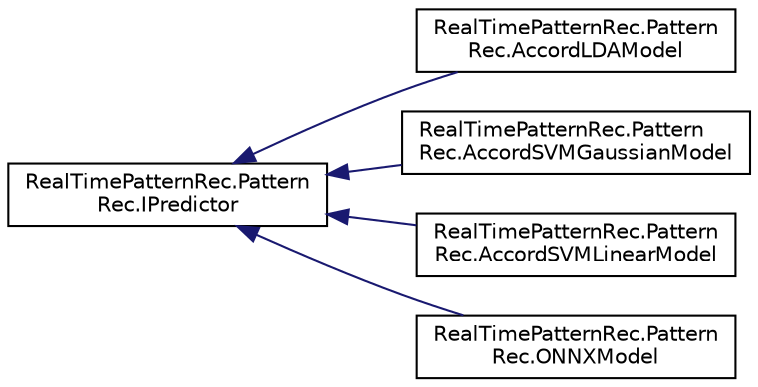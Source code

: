 digraph "Graphical Class Hierarchy"
{
 // LATEX_PDF_SIZE
  edge [fontname="Helvetica",fontsize="10",labelfontname="Helvetica",labelfontsize="10"];
  node [fontname="Helvetica",fontsize="10",shape=record];
  rankdir="LR";
  Node0 [label="RealTimePatternRec.Pattern\lRec.IPredictor",height=0.2,width=0.4,color="black", fillcolor="white", style="filled",URL="$interface_real_time_pattern_rec_1_1_pattern_rec_1_1_i_predictor.html",tooltip="Predictor interface to standardize implemented predictors"];
  Node0 -> Node1 [dir="back",color="midnightblue",fontsize="10",style="solid",fontname="Helvetica"];
  Node1 [label="RealTimePatternRec.Pattern\lRec.AccordLDAModel",height=0.2,width=0.4,color="black", fillcolor="white", style="filled",URL="$class_real_time_pattern_rec_1_1_pattern_rec_1_1_accord_l_d_a_model.html",tooltip="LDA predictor using model from ACCORD.NET library"];
  Node0 -> Node2 [dir="back",color="midnightblue",fontsize="10",style="solid",fontname="Helvetica"];
  Node2 [label="RealTimePatternRec.Pattern\lRec.AccordSVMGaussianModel",height=0.2,width=0.4,color="black", fillcolor="white", style="filled",URL="$class_real_time_pattern_rec_1_1_pattern_rec_1_1_accord_s_v_m_gaussian_model.html",tooltip="SVM predictor with gaussian kernel using model from ACCORD.NET library"];
  Node0 -> Node3 [dir="back",color="midnightblue",fontsize="10",style="solid",fontname="Helvetica"];
  Node3 [label="RealTimePatternRec.Pattern\lRec.AccordSVMLinearModel",height=0.2,width=0.4,color="black", fillcolor="white", style="filled",URL="$class_real_time_pattern_rec_1_1_pattern_rec_1_1_accord_s_v_m_linear_model.html",tooltip="SVM predictor with gaussian kernel using model from ACCORD.NET library"];
  Node0 -> Node4 [dir="back",color="midnightblue",fontsize="10",style="solid",fontname="Helvetica"];
  Node4 [label="RealTimePatternRec.Pattern\lRec.ONNXModel",height=0.2,width=0.4,color="black", fillcolor="white", style="filled",URL="$class_real_time_pattern_rec_1_1_pattern_rec_1_1_o_n_n_x_model.html",tooltip="holds a pre-trained Open Neural Network eXchange model and provides some simple functionality to mani..."];
}
